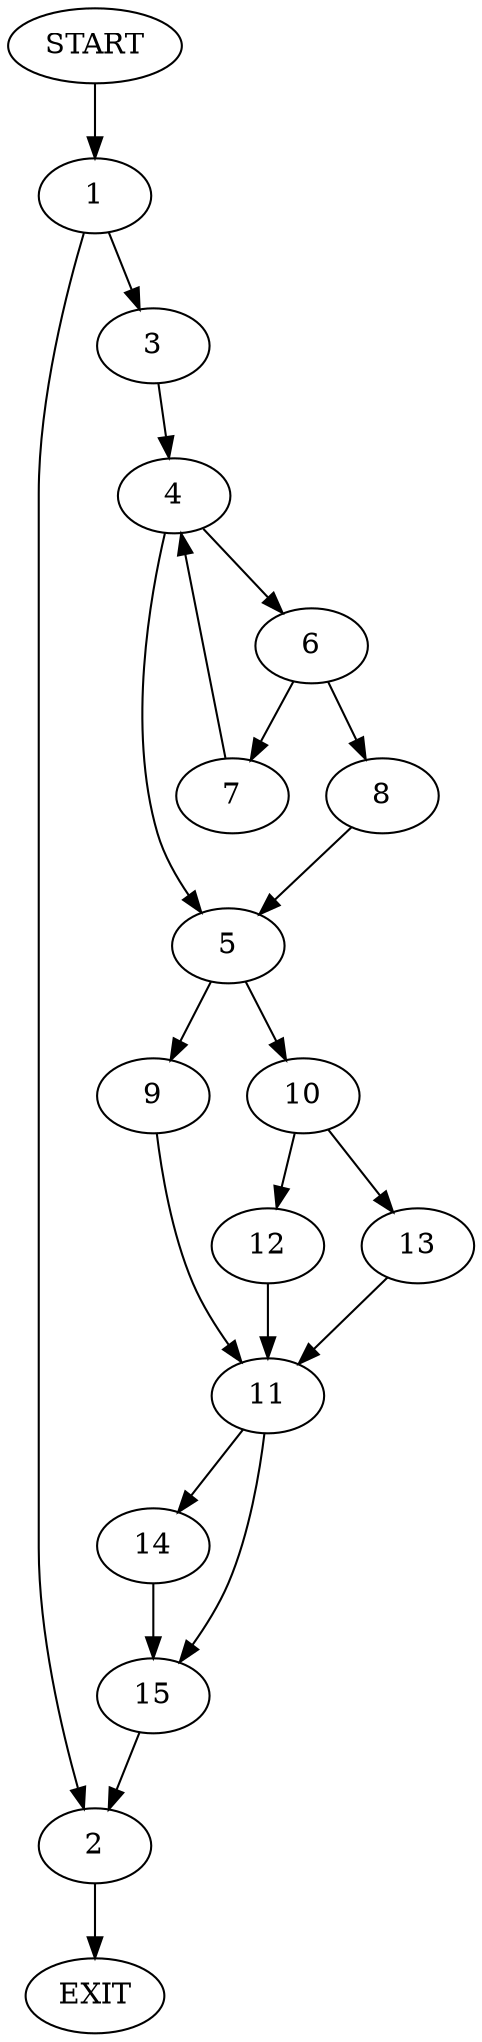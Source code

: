 digraph {
0 [label="START"]
16 [label="EXIT"]
0 -> 1
1 -> 2
1 -> 3
3 -> 4
2 -> 16
4 -> 5
4 -> 6
6 -> 7
6 -> 8
5 -> 9
5 -> 10
7 -> 4
8 -> 5
9 -> 11
10 -> 12
10 -> 13
11 -> 14
11 -> 15
12 -> 11
13 -> 11
15 -> 2
14 -> 15
}
